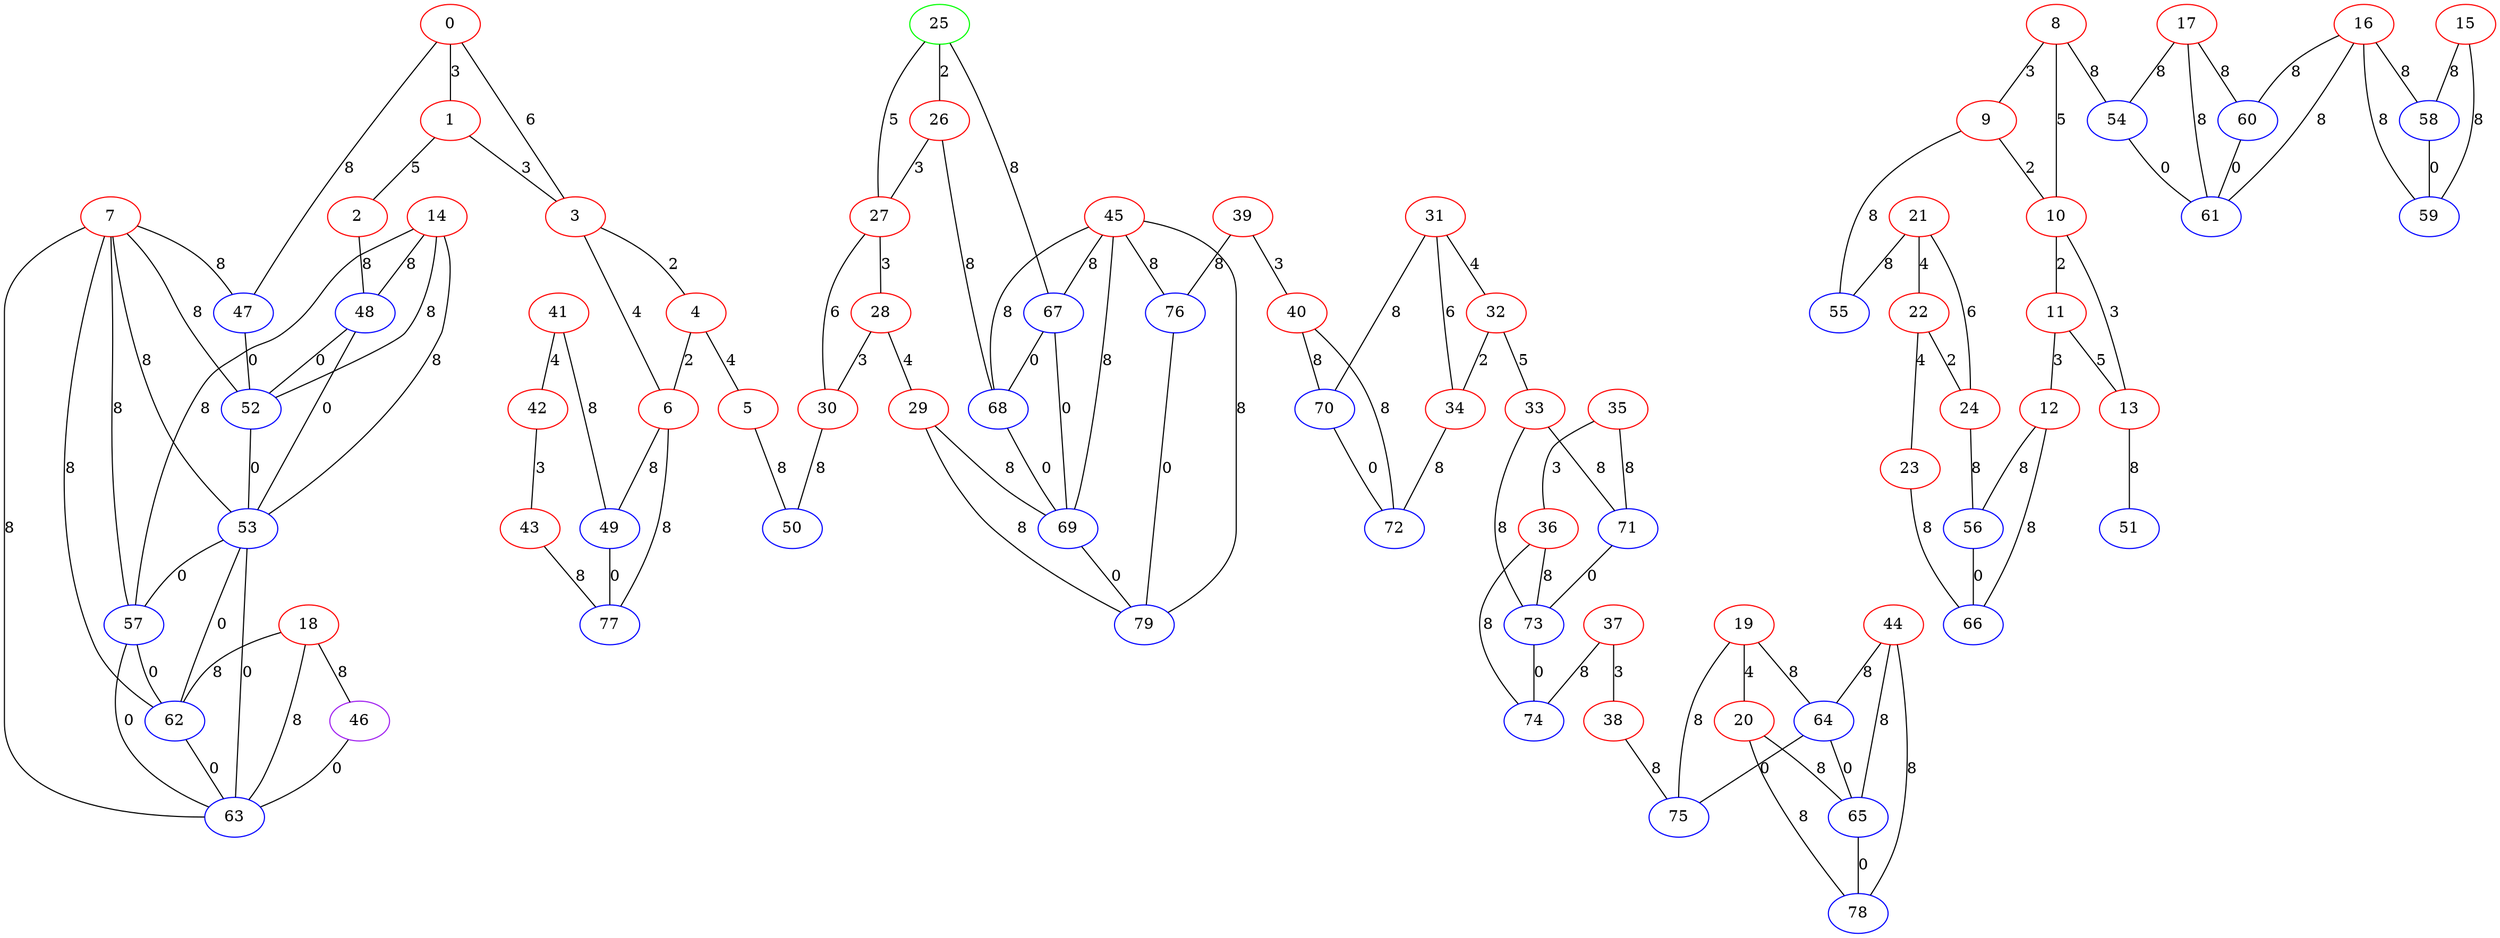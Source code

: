 graph "" {
0 [color=red, weight=1];
1 [color=red, weight=1];
2 [color=red, weight=1];
3 [color=red, weight=1];
4 [color=red, weight=1];
5 [color=red, weight=1];
6 [color=red, weight=1];
7 [color=red, weight=1];
8 [color=red, weight=1];
9 [color=red, weight=1];
10 [color=red, weight=1];
11 [color=red, weight=1];
12 [color=red, weight=1];
13 [color=red, weight=1];
14 [color=red, weight=1];
15 [color=red, weight=1];
16 [color=red, weight=1];
17 [color=red, weight=1];
18 [color=red, weight=1];
19 [color=red, weight=1];
20 [color=red, weight=1];
21 [color=red, weight=1];
22 [color=red, weight=1];
23 [color=red, weight=1];
24 [color=red, weight=1];
25 [color=green, weight=2];
26 [color=red, weight=1];
27 [color=red, weight=1];
28 [color=red, weight=1];
29 [color=red, weight=1];
30 [color=red, weight=1];
31 [color=red, weight=1];
32 [color=red, weight=1];
33 [color=red, weight=1];
34 [color=red, weight=1];
35 [color=red, weight=1];
36 [color=red, weight=1];
37 [color=red, weight=1];
38 [color=red, weight=1];
39 [color=red, weight=1];
40 [color=red, weight=1];
41 [color=red, weight=1];
42 [color=red, weight=1];
43 [color=red, weight=1];
44 [color=red, weight=1];
45 [color=red, weight=1];
46 [color=purple, weight=4];
47 [color=blue, weight=3];
48 [color=blue, weight=3];
49 [color=blue, weight=3];
50 [color=blue, weight=3];
51 [color=blue, weight=3];
52 [color=blue, weight=3];
53 [color=blue, weight=3];
54 [color=blue, weight=3];
55 [color=blue, weight=3];
56 [color=blue, weight=3];
57 [color=blue, weight=3];
58 [color=blue, weight=3];
59 [color=blue, weight=3];
60 [color=blue, weight=3];
61 [color=blue, weight=3];
62 [color=blue, weight=3];
63 [color=blue, weight=3];
64 [color=blue, weight=3];
65 [color=blue, weight=3];
66 [color=blue, weight=3];
67 [color=blue, weight=3];
68 [color=blue, weight=3];
69 [color=blue, weight=3];
70 [color=blue, weight=3];
71 [color=blue, weight=3];
72 [color=blue, weight=3];
73 [color=blue, weight=3];
74 [color=blue, weight=3];
75 [color=blue, weight=3];
76 [color=blue, weight=3];
77 [color=blue, weight=3];
78 [color=blue, weight=3];
79 [color=blue, weight=3];
0 -- 1  [key=0, label=3];
0 -- 3  [key=0, label=6];
0 -- 47  [key=0, label=8];
1 -- 2  [key=0, label=5];
1 -- 3  [key=0, label=3];
2 -- 48  [key=0, label=8];
3 -- 4  [key=0, label=2];
3 -- 6  [key=0, label=4];
4 -- 5  [key=0, label=4];
4 -- 6  [key=0, label=2];
5 -- 50  [key=0, label=8];
6 -- 49  [key=0, label=8];
6 -- 77  [key=0, label=8];
7 -- 47  [key=0, label=8];
7 -- 52  [key=0, label=8];
7 -- 53  [key=0, label=8];
7 -- 57  [key=0, label=8];
7 -- 62  [key=0, label=8];
7 -- 63  [key=0, label=8];
8 -- 9  [key=0, label=3];
8 -- 10  [key=0, label=5];
8 -- 54  [key=0, label=8];
9 -- 10  [key=0, label=2];
9 -- 55  [key=0, label=8];
10 -- 11  [key=0, label=2];
10 -- 13  [key=0, label=3];
11 -- 12  [key=0, label=3];
11 -- 13  [key=0, label=5];
12 -- 56  [key=0, label=8];
12 -- 66  [key=0, label=8];
13 -- 51  [key=0, label=8];
14 -- 48  [key=0, label=8];
14 -- 57  [key=0, label=8];
14 -- 52  [key=0, label=8];
14 -- 53  [key=0, label=8];
15 -- 58  [key=0, label=8];
15 -- 59  [key=0, label=8];
16 -- 58  [key=0, label=8];
16 -- 59  [key=0, label=8];
16 -- 60  [key=0, label=8];
16 -- 61  [key=0, label=8];
17 -- 60  [key=0, label=8];
17 -- 61  [key=0, label=8];
17 -- 54  [key=0, label=8];
18 -- 46  [key=0, label=8];
18 -- 62  [key=0, label=8];
18 -- 63  [key=0, label=8];
19 -- 64  [key=0, label=8];
19 -- 75  [key=0, label=8];
19 -- 20  [key=0, label=4];
20 -- 65  [key=0, label=8];
20 -- 78  [key=0, label=8];
21 -- 24  [key=0, label=6];
21 -- 22  [key=0, label=4];
21 -- 55  [key=0, label=8];
22 -- 24  [key=0, label=2];
22 -- 23  [key=0, label=4];
23 -- 66  [key=0, label=8];
24 -- 56  [key=0, label=8];
25 -- 67  [key=0, label=8];
25 -- 26  [key=0, label=2];
25 -- 27  [key=0, label=5];
26 -- 27  [key=0, label=3];
26 -- 68  [key=0, label=8];
27 -- 28  [key=0, label=3];
27 -- 30  [key=0, label=6];
28 -- 29  [key=0, label=4];
28 -- 30  [key=0, label=3];
29 -- 69  [key=0, label=8];
29 -- 79  [key=0, label=8];
30 -- 50  [key=0, label=8];
31 -- 32  [key=0, label=4];
31 -- 34  [key=0, label=6];
31 -- 70  [key=0, label=8];
32 -- 33  [key=0, label=5];
32 -- 34  [key=0, label=2];
33 -- 73  [key=0, label=8];
33 -- 71  [key=0, label=8];
34 -- 72  [key=0, label=8];
35 -- 36  [key=0, label=3];
35 -- 71  [key=0, label=8];
36 -- 73  [key=0, label=8];
36 -- 74  [key=0, label=8];
37 -- 74  [key=0, label=8];
37 -- 38  [key=0, label=3];
38 -- 75  [key=0, label=8];
39 -- 40  [key=0, label=3];
39 -- 76  [key=0, label=8];
40 -- 72  [key=0, label=8];
40 -- 70  [key=0, label=8];
41 -- 49  [key=0, label=8];
41 -- 42  [key=0, label=4];
42 -- 43  [key=0, label=3];
43 -- 77  [key=0, label=8];
44 -- 64  [key=0, label=8];
44 -- 65  [key=0, label=8];
44 -- 78  [key=0, label=8];
45 -- 68  [key=0, label=8];
45 -- 67  [key=0, label=8];
45 -- 76  [key=0, label=8];
45 -- 69  [key=0, label=8];
45 -- 79  [key=0, label=8];
46 -- 63  [key=0, label=0];
47 -- 52  [key=0, label=0];
48 -- 52  [key=0, label=0];
48 -- 53  [key=0, label=0];
49 -- 77  [key=0, label=0];
52 -- 53  [key=0, label=0];
53 -- 57  [key=0, label=0];
53 -- 62  [key=0, label=0];
53 -- 63  [key=0, label=0];
54 -- 61  [key=0, label=0];
56 -- 66  [key=0, label=0];
57 -- 62  [key=0, label=0];
57 -- 63  [key=0, label=0];
58 -- 59  [key=0, label=0];
60 -- 61  [key=0, label=0];
62 -- 63  [key=0, label=0];
64 -- 65  [key=0, label=0];
64 -- 75  [key=0, label=0];
65 -- 78  [key=0, label=0];
67 -- 68  [key=0, label=0];
67 -- 69  [key=0, label=0];
68 -- 69  [key=0, label=0];
69 -- 79  [key=0, label=0];
70 -- 72  [key=0, label=0];
71 -- 73  [key=0, label=0];
73 -- 74  [key=0, label=0];
76 -- 79  [key=0, label=0];
}
